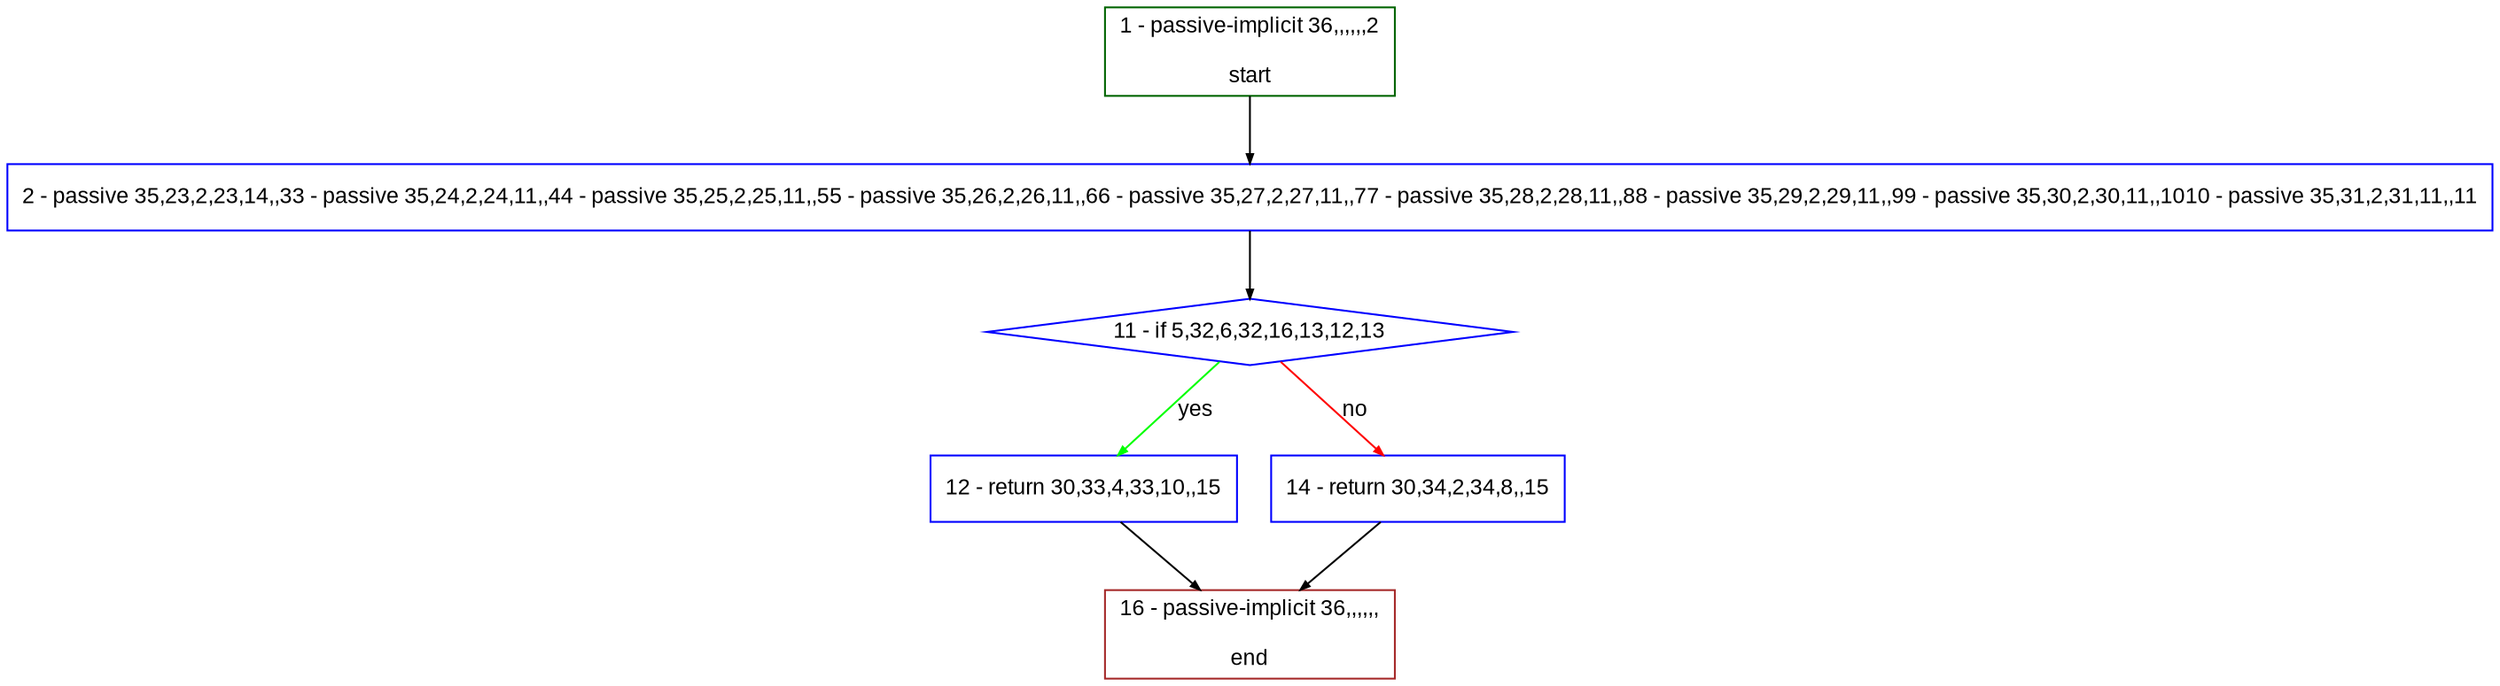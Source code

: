 digraph "" {
  graph [bgcolor="white", fillcolor="#FFFFCC", pack="true", packmode="clust", fontname="Arial", label="", fontsize="12", compound="true", style="rounded,filled"];
  node [node_initialized="no", fillcolor="white", fontname="Arial", label="", color="grey", fontsize="12", fixedsize="false", compound="true", shape="rectangle", style="filled"];
  edge [arrowtail="none", lhead="", fontcolor="black", fontname="Arial", label="", color="black", fontsize="12", arrowhead="normal", arrowsize="0.5", compound="true", ltail="", dir="forward"];
  __N1 [fillcolor="#ffffff", label="2 - passive 35,23,2,23,14,,33 - passive 35,24,2,24,11,,44 - passive 35,25,2,25,11,,55 - passive 35,26,2,26,11,,66 - passive 35,27,2,27,11,,77 - passive 35,28,2,28,11,,88 - passive 35,29,2,29,11,,99 - passive 35,30,2,30,11,,1010 - passive 35,31,2,31,11,,11", color="#0000ff", shape="box", style="filled"];
  __N2 [fillcolor="#ffffff", label="1 - passive-implicit 36,,,,,,2\n\nstart", color="#006400", shape="box", style="filled"];
  __N3 [fillcolor="#ffffff", label="11 - if 5,32,6,32,16,13,12,13", color="#0000ff", shape="diamond", style="filled"];
  __N4 [fillcolor="#ffffff", label="12 - return 30,33,4,33,10,,15", color="#0000ff", shape="box", style="filled"];
  __N5 [fillcolor="#ffffff", label="14 - return 30,34,2,34,8,,15", color="#0000ff", shape="box", style="filled"];
  __N6 [fillcolor="#ffffff", label="16 - passive-implicit 36,,,,,,\n\nend", color="#a52a2a", shape="box", style="filled"];
  __N2 -> __N1 [arrowtail="none", color="#000000", label="", arrowhead="normal", dir="forward"];
  __N1 -> __N3 [arrowtail="none", color="#000000", label="", arrowhead="normal", dir="forward"];
  __N3 -> __N4 [arrowtail="none", color="#00ff00", label="yes", arrowhead="normal", dir="forward"];
  __N3 -> __N5 [arrowtail="none", color="#ff0000", label="no", arrowhead="normal", dir="forward"];
  __N4 -> __N6 [arrowtail="none", color="#000000", label="", arrowhead="normal", dir="forward"];
  __N5 -> __N6 [arrowtail="none", color="#000000", label="", arrowhead="normal", dir="forward"];
}
